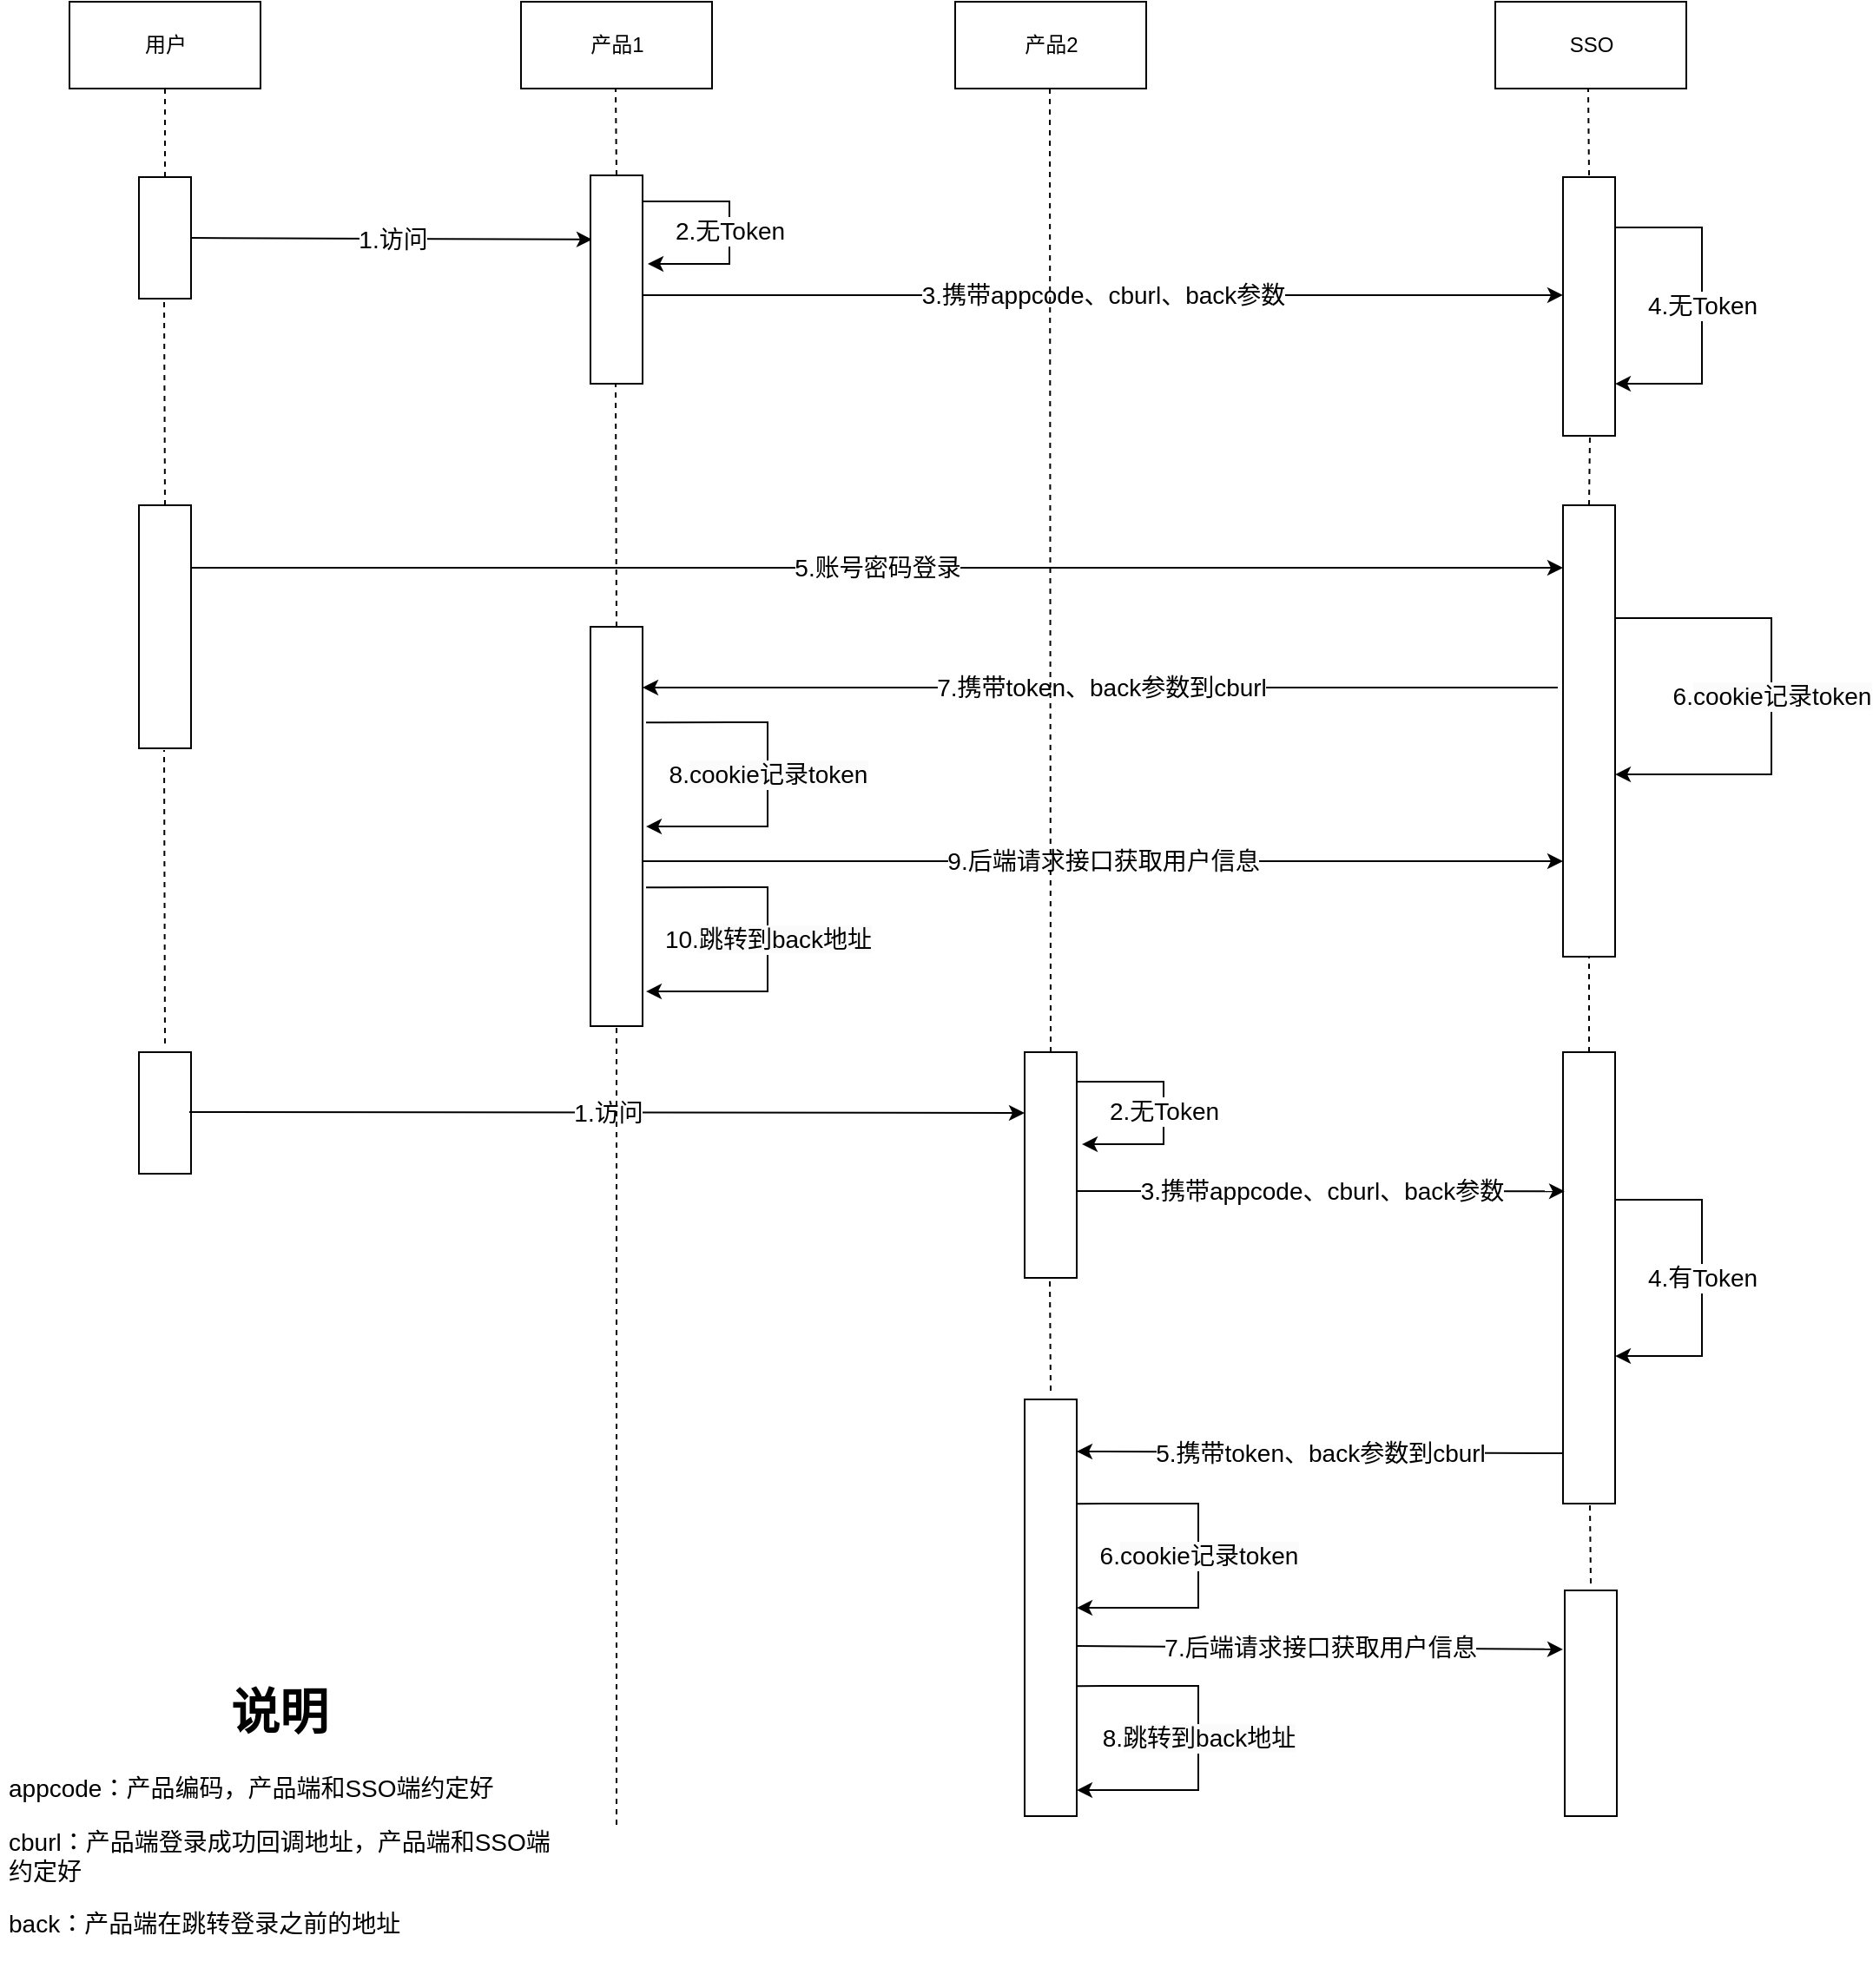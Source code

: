 <mxfile version="20.7.4" type="device"><diagram name="Page-1" id="13e1069c-82ec-6db2-03f1-153e76fe0fe0"><mxGraphModel dx="1434" dy="836" grid="1" gridSize="10" guides="0" tooltips="1" connect="1" arrows="1" fold="1" page="1" pageScale="1" pageWidth="300" pageHeight="300" background="none" math="0" shadow="0"><root><mxCell id="0"/><mxCell id="1" parent="0"/><mxCell id="BJBX-nfhOxkRz0xI571y-1" value="用户" style="html=1;rounded=0;" vertex="1" parent="1"><mxGeometry x="93" y="50" width="110" height="50" as="geometry"/></mxCell><mxCell id="BJBX-nfhOxkRz0xI571y-3" value="SSO" style="html=1;rounded=0;" vertex="1" parent="1"><mxGeometry x="914" y="50" width="110" height="50" as="geometry"/></mxCell><mxCell id="BJBX-nfhOxkRz0xI571y-4" value="产品1" style="html=1;rounded=0;" vertex="1" parent="1"><mxGeometry x="353" y="50" width="110" height="50" as="geometry"/></mxCell><mxCell id="BJBX-nfhOxkRz0xI571y-5" value="产品2" style="html=1;rounded=0;" vertex="1" parent="1"><mxGeometry x="603" y="50" width="110" height="50" as="geometry"/></mxCell><mxCell id="BJBX-nfhOxkRz0xI571y-6" value="" style="rounded=0;whiteSpace=wrap;html=1;" vertex="1" parent="1"><mxGeometry x="133" y="151" width="30" height="70" as="geometry"/></mxCell><mxCell id="BJBX-nfhOxkRz0xI571y-11" value="" style="endArrow=classic;html=1;rounded=0;strokeWidth=1;exitX=1;exitY=0.5;exitDx=0;exitDy=0;entryX=0.033;entryY=0.308;entryDx=0;entryDy=0;entryPerimeter=0;" edge="1" parent="1" source="BJBX-nfhOxkRz0xI571y-6" target="BJBX-nfhOxkRz0xI571y-16"><mxGeometry relative="1" as="geometry"><mxPoint x="203" y="190" as="sourcePoint"/><mxPoint x="333" y="185.1" as="targetPoint"/></mxGeometry></mxCell><mxCell id="BJBX-nfhOxkRz0xI571y-12" value="1.访问" style="edgeLabel;resizable=0;html=1;align=center;verticalAlign=middle;fontSize=14;rounded=0;" connectable="0" vertex="1" parent="BJBX-nfhOxkRz0xI571y-11"><mxGeometry relative="1" as="geometry"/></mxCell><mxCell id="BJBX-nfhOxkRz0xI571y-14" value="" style="endArrow=none;dashed=1;html=1;rounded=0;strokeWidth=1;fontSize=14;entryX=0.5;entryY=1;entryDx=0;entryDy=0;exitX=0.5;exitY=0;exitDx=0;exitDy=0;" edge="1" parent="1" source="BJBX-nfhOxkRz0xI571y-6" target="BJBX-nfhOxkRz0xI571y-1"><mxGeometry width="50" height="50" relative="1" as="geometry"><mxPoint x="143" y="160" as="sourcePoint"/><mxPoint x="193" y="110" as="targetPoint"/></mxGeometry></mxCell><mxCell id="BJBX-nfhOxkRz0xI571y-16" value="" style="rounded=0;whiteSpace=wrap;html=1;" vertex="1" parent="1"><mxGeometry x="393" y="150" width="30" height="120" as="geometry"/></mxCell><mxCell id="BJBX-nfhOxkRz0xI571y-24" value="" style="rounded=0;whiteSpace=wrap;html=1;" vertex="1" parent="1"><mxGeometry x="953" y="151" width="30" height="149" as="geometry"/></mxCell><mxCell id="BJBX-nfhOxkRz0xI571y-25" value="" style="endArrow=classic;html=1;rounded=0;strokeWidth=1;fontSize=14;entryX=0;entryY=0.456;entryDx=0;entryDy=0;entryPerimeter=0;" edge="1" parent="1" target="BJBX-nfhOxkRz0xI571y-24"><mxGeometry relative="1" as="geometry"><mxPoint x="423" y="219" as="sourcePoint"/><mxPoint x="883" y="218.936" as="targetPoint"/></mxGeometry></mxCell><mxCell id="BJBX-nfhOxkRz0xI571y-26" value="3.携带appcode、cburl、back参数" style="edgeLabel;resizable=0;html=1;align=center;verticalAlign=middle;fontSize=14;rounded=0;" connectable="0" vertex="1" parent="BJBX-nfhOxkRz0xI571y-25"><mxGeometry relative="1" as="geometry"/></mxCell><mxCell id="BJBX-nfhOxkRz0xI571y-27" value="" style="endArrow=classic;html=1;rounded=0;strokeWidth=1;fontSize=14;entryX=1;entryY=0.799;entryDx=0;entryDy=0;entryPerimeter=0;" edge="1" parent="1" target="BJBX-nfhOxkRz0xI571y-24"><mxGeometry relative="1" as="geometry"><mxPoint x="983" y="180" as="sourcePoint"/><mxPoint x="1013" y="250" as="targetPoint"/><Array as="points"><mxPoint x="1033" y="180"/><mxPoint x="1033" y="270"/></Array></mxGeometry></mxCell><mxCell id="BJBX-nfhOxkRz0xI571y-28" value="4.无Token" style="edgeLabel;resizable=0;html=1;align=center;verticalAlign=middle;fontSize=14;rounded=0;" connectable="0" vertex="1" parent="BJBX-nfhOxkRz0xI571y-27"><mxGeometry relative="1" as="geometry"/></mxCell><mxCell id="BJBX-nfhOxkRz0xI571y-29" value="" style="rounded=0;whiteSpace=wrap;html=1;" vertex="1" parent="1"><mxGeometry x="133" y="340" width="30" height="140" as="geometry"/></mxCell><mxCell id="BJBX-nfhOxkRz0xI571y-30" value="" style="rounded=0;whiteSpace=wrap;html=1;" vertex="1" parent="1"><mxGeometry x="953" y="340" width="30" height="260" as="geometry"/></mxCell><mxCell id="BJBX-nfhOxkRz0xI571y-31" value="" style="endArrow=classic;html=1;rounded=0;strokeWidth=1;fontSize=14;exitX=1;exitY=0.5;exitDx=0;exitDy=0;" edge="1" parent="1"><mxGeometry relative="1" as="geometry"><mxPoint x="163" y="376" as="sourcePoint"/><mxPoint x="953" y="376" as="targetPoint"/></mxGeometry></mxCell><mxCell id="BJBX-nfhOxkRz0xI571y-32" value="5.账号密码登录" style="edgeLabel;resizable=0;html=1;align=center;verticalAlign=middle;fontSize=14;rounded=0;" connectable="0" vertex="1" parent="BJBX-nfhOxkRz0xI571y-31"><mxGeometry relative="1" as="geometry"/></mxCell><mxCell id="BJBX-nfhOxkRz0xI571y-33" value="" style="endArrow=classic;html=1;rounded=0;strokeWidth=1;fontSize=14;" edge="1" parent="1"><mxGeometry relative="1" as="geometry"><mxPoint x="950" y="445" as="sourcePoint"/><mxPoint x="423" y="445" as="targetPoint"/></mxGeometry></mxCell><mxCell id="BJBX-nfhOxkRz0xI571y-34" value="7.携带token、back参数到cburl" style="edgeLabel;resizable=0;html=1;align=center;verticalAlign=middle;fontSize=14;rounded=0;" connectable="0" vertex="1" parent="BJBX-nfhOxkRz0xI571y-33"><mxGeometry relative="1" as="geometry"/></mxCell><mxCell id="BJBX-nfhOxkRz0xI571y-36" value="" style="rounded=0;whiteSpace=wrap;html=1;" vertex="1" parent="1"><mxGeometry x="393" y="410" width="30" height="230" as="geometry"/></mxCell><mxCell id="BJBX-nfhOxkRz0xI571y-37" value="" style="endArrow=classic;html=1;rounded=0;strokeWidth=1;fontSize=14;" edge="1" parent="1"><mxGeometry relative="1" as="geometry"><mxPoint x="423" y="545" as="sourcePoint"/><mxPoint x="953" y="545" as="targetPoint"/></mxGeometry></mxCell><mxCell id="BJBX-nfhOxkRz0xI571y-38" value="9.后端请求接口获取用户信息" style="edgeLabel;resizable=0;html=1;align=center;verticalAlign=middle;fontSize=14;rounded=0;" connectable="0" vertex="1" parent="BJBX-nfhOxkRz0xI571y-37"><mxGeometry relative="1" as="geometry"/></mxCell><mxCell id="BJBX-nfhOxkRz0xI571y-41" value="" style="rounded=0;whiteSpace=wrap;html=1;" vertex="1" parent="1"><mxGeometry x="643" y="655" width="30" height="130" as="geometry"/></mxCell><mxCell id="BJBX-nfhOxkRz0xI571y-42" value="" style="rounded=0;whiteSpace=wrap;html=1;" vertex="1" parent="1"><mxGeometry x="133" y="655" width="30" height="70" as="geometry"/></mxCell><mxCell id="BJBX-nfhOxkRz0xI571y-43" value="" style="endArrow=classic;html=1;rounded=0;strokeWidth=1;exitX=1;exitY=0.5;exitDx=0;exitDy=0;" edge="1" parent="1"><mxGeometry relative="1" as="geometry"><mxPoint x="162.01" y="689.5" as="sourcePoint"/><mxPoint x="643" y="690" as="targetPoint"/></mxGeometry></mxCell><mxCell id="BJBX-nfhOxkRz0xI571y-44" value="1.访问" style="edgeLabel;resizable=0;html=1;align=center;verticalAlign=middle;fontSize=14;rounded=0;" connectable="0" vertex="1" parent="BJBX-nfhOxkRz0xI571y-43"><mxGeometry relative="1" as="geometry"/></mxCell><mxCell id="BJBX-nfhOxkRz0xI571y-45" value="" style="rounded=0;whiteSpace=wrap;html=1;" vertex="1" parent="1"><mxGeometry x="953" y="655" width="30" height="260" as="geometry"/></mxCell><mxCell id="BJBX-nfhOxkRz0xI571y-46" value="" style="endArrow=classic;html=1;rounded=0;strokeWidth=1;fontSize=14;entryX=0.033;entryY=0.308;entryDx=0;entryDy=0;entryPerimeter=0;" edge="1" parent="1" target="BJBX-nfhOxkRz0xI571y-45"><mxGeometry relative="1" as="geometry"><mxPoint x="673" y="735" as="sourcePoint"/><mxPoint x="883" y="735" as="targetPoint"/></mxGeometry></mxCell><mxCell id="BJBX-nfhOxkRz0xI571y-47" value="3.携带appcode、cburl、back参数" style="edgeLabel;resizable=0;html=1;align=center;verticalAlign=middle;fontSize=14;rounded=0;" connectable="0" vertex="1" parent="BJBX-nfhOxkRz0xI571y-46"><mxGeometry relative="1" as="geometry"/></mxCell><mxCell id="BJBX-nfhOxkRz0xI571y-49" value="" style="endArrow=classic;html=1;rounded=0;strokeWidth=1;fontSize=14;entryX=1;entryY=0.799;entryDx=0;entryDy=0;entryPerimeter=0;" edge="1" parent="1"><mxGeometry relative="1" as="geometry"><mxPoint x="983" y="739.97" as="sourcePoint"/><mxPoint x="983" y="830.021" as="targetPoint"/><Array as="points"><mxPoint x="1033" y="739.97"/><mxPoint x="1033" y="829.97"/></Array></mxGeometry></mxCell><mxCell id="BJBX-nfhOxkRz0xI571y-50" value="4.有Token" style="edgeLabel;resizable=0;html=1;align=center;verticalAlign=middle;fontSize=14;rounded=0;" connectable="0" vertex="1" parent="BJBX-nfhOxkRz0xI571y-49"><mxGeometry relative="1" as="geometry"/></mxCell><mxCell id="BJBX-nfhOxkRz0xI571y-51" value="" style="endArrow=classic;html=1;rounded=0;strokeWidth=1;fontSize=14;exitX=0;exitY=0.5;exitDx=0;exitDy=0;" edge="1" parent="1"><mxGeometry relative="1" as="geometry"><mxPoint x="953" y="886" as="sourcePoint"/><mxPoint x="673" y="885" as="targetPoint"/></mxGeometry></mxCell><mxCell id="BJBX-nfhOxkRz0xI571y-52" value="5.携带token、back参数到cburl" style="edgeLabel;resizable=0;html=1;align=center;verticalAlign=middle;fontSize=14;rounded=0;" connectable="0" vertex="1" parent="BJBX-nfhOxkRz0xI571y-51"><mxGeometry relative="1" as="geometry"/></mxCell><mxCell id="BJBX-nfhOxkRz0xI571y-54" value="" style="endArrow=classic;html=1;rounded=0;strokeWidth=1;fontSize=14;entryX=0;entryY=0.923;entryDx=0;entryDy=0;entryPerimeter=0;" edge="1" parent="1"><mxGeometry relative="1" as="geometry"><mxPoint x="673" y="997" as="sourcePoint"/><mxPoint x="953" y="998.98" as="targetPoint"/></mxGeometry></mxCell><mxCell id="BJBX-nfhOxkRz0xI571y-55" value="7.后端请求接口获取用户信息" style="edgeLabel;resizable=0;html=1;align=center;verticalAlign=middle;fontSize=14;rounded=0;" connectable="0" vertex="1" parent="BJBX-nfhOxkRz0xI571y-54"><mxGeometry relative="1" as="geometry"/></mxCell><mxCell id="BJBX-nfhOxkRz0xI571y-56" value="" style="endArrow=none;dashed=1;html=1;rounded=0;strokeWidth=1;fontSize=14;entryX=0.5;entryY=1;entryDx=0;entryDy=0;exitX=0.5;exitY=0;exitDx=0;exitDy=0;" edge="1" parent="1" source="BJBX-nfhOxkRz0xI571y-29"><mxGeometry x="-1" y="109" width="50" height="50" relative="1" as="geometry"><mxPoint x="147.5" y="272" as="sourcePoint"/><mxPoint x="147.5" y="221" as="targetPoint"/><mxPoint x="104" y="109" as="offset"/></mxGeometry></mxCell><mxCell id="BJBX-nfhOxkRz0xI571y-57" value="" style="endArrow=none;dashed=1;html=1;rounded=0;strokeWidth=1;fontSize=14;entryX=0.5;entryY=1;entryDx=0;entryDy=0;" edge="1" parent="1"><mxGeometry x="-1" y="109" width="50" height="50" relative="1" as="geometry"><mxPoint x="148" y="650" as="sourcePoint"/><mxPoint x="147.5" y="481" as="targetPoint"/><mxPoint x="104" y="109" as="offset"/></mxGeometry></mxCell><mxCell id="BJBX-nfhOxkRz0xI571y-58" value="" style="endArrow=none;dashed=1;html=1;rounded=0;strokeWidth=1;fontSize=14;entryX=0.5;entryY=1;entryDx=0;entryDy=0;" edge="1" parent="1"><mxGeometry x="-1" y="109" width="50" height="50" relative="1" as="geometry"><mxPoint x="408" y="150" as="sourcePoint"/><mxPoint x="407.5" y="100" as="targetPoint"/><mxPoint x="104" y="109" as="offset"/></mxGeometry></mxCell><mxCell id="BJBX-nfhOxkRz0xI571y-59" value="" style="endArrow=none;dashed=1;html=1;rounded=0;strokeWidth=1;fontSize=14;entryX=0.5;entryY=1;entryDx=0;entryDy=0;exitX=0.5;exitY=0;exitDx=0;exitDy=0;" edge="1" parent="1" source="BJBX-nfhOxkRz0xI571y-36"><mxGeometry x="-1" y="109" width="50" height="50" relative="1" as="geometry"><mxPoint x="408" y="389" as="sourcePoint"/><mxPoint x="407.5" y="270" as="targetPoint"/><mxPoint x="104" y="109" as="offset"/></mxGeometry></mxCell><mxCell id="BJBX-nfhOxkRz0xI571y-60" value="" style="endArrow=none;dashed=1;html=1;rounded=0;strokeWidth=1;fontSize=14;entryX=0.5;entryY=1;entryDx=0;entryDy=0;exitX=0.5;exitY=0;exitDx=0;exitDy=0;" edge="1" parent="1" source="BJBX-nfhOxkRz0xI571y-41"><mxGeometry x="-1" y="109" width="50" height="50" relative="1" as="geometry"><mxPoint x="658" y="219" as="sourcePoint"/><mxPoint x="657.5" y="100" as="targetPoint"/><mxPoint x="104" y="109" as="offset"/></mxGeometry></mxCell><mxCell id="BJBX-nfhOxkRz0xI571y-61" value="" style="endArrow=none;dashed=1;html=1;rounded=0;strokeWidth=1;fontSize=14;entryX=0.5;entryY=1;entryDx=0;entryDy=0;" edge="1" parent="1"><mxGeometry x="-1" y="109" width="50" height="50" relative="1" as="geometry"><mxPoint x="968" y="150" as="sourcePoint"/><mxPoint x="967.5" y="100" as="targetPoint"/><mxPoint x="104" y="109" as="offset"/></mxGeometry></mxCell><mxCell id="BJBX-nfhOxkRz0xI571y-62" value="" style="endArrow=none;dashed=1;html=1;rounded=0;strokeWidth=1;fontSize=14;entryX=0.5;entryY=1;entryDx=0;entryDy=0;exitX=0.5;exitY=0;exitDx=0;exitDy=0;" edge="1" parent="1" source="BJBX-nfhOxkRz0xI571y-30"><mxGeometry x="-1" y="109" width="50" height="50" relative="1" as="geometry"><mxPoint x="969" y="330" as="sourcePoint"/><mxPoint x="968.5" y="300" as="targetPoint"/><mxPoint x="104" y="109" as="offset"/></mxGeometry></mxCell><mxCell id="BJBX-nfhOxkRz0xI571y-63" value="" style="endArrow=none;dashed=1;html=1;rounded=0;strokeWidth=1;fontSize=14;entryX=0.5;entryY=1;entryDx=0;entryDy=0;exitX=0.5;exitY=0;exitDx=0;exitDy=0;" edge="1" parent="1" source="BJBX-nfhOxkRz0xI571y-45" target="BJBX-nfhOxkRz0xI571y-30"><mxGeometry x="-1" y="109" width="50" height="50" relative="1" as="geometry"><mxPoint x="969" y="580" as="sourcePoint"/><mxPoint x="969" y="570" as="targetPoint"/><mxPoint x="104" y="109" as="offset"/></mxGeometry></mxCell><mxCell id="BJBX-nfhOxkRz0xI571y-64" value="" style="endArrow=classic;html=1;rounded=0;strokeWidth=1;fontSize=14;entryX=1;entryY=0.799;entryDx=0;entryDy=0;entryPerimeter=0;" edge="1" parent="1"><mxGeometry relative="1" as="geometry"><mxPoint x="983" y="404.97" as="sourcePoint"/><mxPoint x="983" y="495.021" as="targetPoint"/><Array as="points"><mxPoint x="1073" y="405"/><mxPoint x="1073" y="495"/></Array></mxGeometry></mxCell><mxCell id="BJBX-nfhOxkRz0xI571y-65" value="6.&lt;span style=&quot;background-color: rgb(251, 251, 251);&quot;&gt;cookie记录token&lt;/span&gt;" style="edgeLabel;resizable=0;html=1;align=center;verticalAlign=middle;fontSize=14;rounded=0;" connectable="0" vertex="1" parent="BJBX-nfhOxkRz0xI571y-64"><mxGeometry relative="1" as="geometry"/></mxCell><mxCell id="BJBX-nfhOxkRz0xI571y-70" value="" style="endArrow=classic;html=1;rounded=0;strokeWidth=1;fontSize=14;entryX=1.1;entryY=0.425;entryDx=0;entryDy=0;entryPerimeter=0;" edge="1" parent="1" target="BJBX-nfhOxkRz0xI571y-16"><mxGeometry relative="1" as="geometry"><mxPoint x="423" y="164.97" as="sourcePoint"/><mxPoint x="423" y="255.021" as="targetPoint"/><Array as="points"><mxPoint x="473" y="164.97"/><mxPoint x="473" y="201"/></Array></mxGeometry></mxCell><mxCell id="BJBX-nfhOxkRz0xI571y-71" value="2.无Token" style="edgeLabel;resizable=0;html=1;align=center;verticalAlign=middle;fontSize=14;rounded=0;" connectable="0" vertex="1" parent="BJBX-nfhOxkRz0xI571y-70"><mxGeometry relative="1" as="geometry"/></mxCell><mxCell id="BJBX-nfhOxkRz0xI571y-72" value="" style="endArrow=classic;html=1;rounded=0;strokeWidth=1;fontSize=14;entryX=1.1;entryY=0.425;entryDx=0;entryDy=0;entryPerimeter=0;" edge="1" parent="1"><mxGeometry relative="1" as="geometry"><mxPoint x="673" y="671.98" as="sourcePoint"/><mxPoint x="676" y="708.01" as="targetPoint"/><Array as="points"><mxPoint x="723" y="671.98"/><mxPoint x="723" y="708.01"/></Array></mxGeometry></mxCell><mxCell id="BJBX-nfhOxkRz0xI571y-73" value="2.无Token" style="edgeLabel;resizable=0;html=1;align=center;verticalAlign=middle;fontSize=14;rounded=0;" connectable="0" vertex="1" parent="BJBX-nfhOxkRz0xI571y-72"><mxGeometry relative="1" as="geometry"/></mxCell><mxCell id="BJBX-nfhOxkRz0xI571y-74" value="" style="endArrow=classic;html=1;rounded=0;strokeWidth=1;fontSize=14;entryX=1;entryY=0.799;entryDx=0;entryDy=0;entryPerimeter=0;exitX=1;exitY=0.313;exitDx=0;exitDy=0;exitPerimeter=0;" edge="1" parent="1"><mxGeometry x="0.301" y="100" relative="1" as="geometry"><mxPoint x="673" y="915.08" as="sourcePoint"/><mxPoint x="673" y="975.051" as="targetPoint"/><Array as="points"><mxPoint x="723" y="915"/><mxPoint x="743" y="915"/><mxPoint x="743" y="975"/></Array><mxPoint as="offset"/></mxGeometry></mxCell><mxCell id="BJBX-nfhOxkRz0xI571y-75" value="6.&lt;span style=&quot;background-color: rgb(251, 251, 251);&quot;&gt;cookie记录token&lt;/span&gt;" style="edgeLabel;resizable=0;html=1;align=center;verticalAlign=middle;fontSize=14;rounded=0;" connectable="0" vertex="1" parent="BJBX-nfhOxkRz0xI571y-74"><mxGeometry relative="1" as="geometry"/></mxCell><mxCell id="BJBX-nfhOxkRz0xI571y-76" value="" style="endArrow=none;dashed=1;html=1;rounded=0;strokeWidth=1;fontSize=14;entryX=0.5;entryY=1;entryDx=0;entryDy=0;" edge="1" parent="1" target="BJBX-nfhOxkRz0xI571y-36"><mxGeometry x="-1" y="109" width="50" height="50" relative="1" as="geometry"><mxPoint x="408" y="1100" as="sourcePoint"/><mxPoint x="407.5" y="570" as="targetPoint"/><mxPoint x="104" y="109" as="offset"/></mxGeometry></mxCell><mxCell id="BJBX-nfhOxkRz0xI571y-77" value="&lt;h1 style=&quot;text-align: center;&quot;&gt;说明&lt;/h1&gt;&lt;p&gt;appcode：产品编码，产品端和SSO端约定好&lt;/p&gt;&lt;p&gt;cburl：产品端登录成功回调地址，产品端和SSO端约定好&lt;/p&gt;&lt;p&gt;back：产品端在跳转登录之前的地址&lt;/p&gt;" style="text;html=1;strokeColor=none;fillColor=none;spacing=5;spacingTop=-20;whiteSpace=wrap;overflow=hidden;rounded=0;fontSize=14;" vertex="1" parent="1"><mxGeometry x="53" y="1010" width="320" height="183" as="geometry"/></mxCell><mxCell id="BJBX-nfhOxkRz0xI571y-78" value="" style="rounded=0;whiteSpace=wrap;html=1;" vertex="1" parent="1"><mxGeometry x="643" y="855" width="30" height="240" as="geometry"/></mxCell><mxCell id="BJBX-nfhOxkRz0xI571y-79" value="" style="rounded=0;whiteSpace=wrap;html=1;" vertex="1" parent="1"><mxGeometry x="954" y="965" width="30" height="130" as="geometry"/></mxCell><mxCell id="BJBX-nfhOxkRz0xI571y-80" value="" style="endArrow=classic;html=1;rounded=0;strokeWidth=1;fontSize=14;entryX=1;entryY=0.799;entryDx=0;entryDy=0;entryPerimeter=0;exitX=1;exitY=0.313;exitDx=0;exitDy=0;exitPerimeter=0;" edge="1" parent="1"><mxGeometry x="0.301" y="100" relative="1" as="geometry"><mxPoint x="673" y="1020.08" as="sourcePoint"/><mxPoint x="673" y="1080.051" as="targetPoint"/><Array as="points"><mxPoint x="723" y="1020"/><mxPoint x="743" y="1020"/><mxPoint x="743" y="1080"/></Array><mxPoint as="offset"/></mxGeometry></mxCell><mxCell id="BJBX-nfhOxkRz0xI571y-81" value="8.&lt;span style=&quot;background-color: rgb(251, 251, 251);&quot;&gt;跳转到back地址&lt;/span&gt;" style="edgeLabel;resizable=0;html=1;align=center;verticalAlign=middle;fontSize=14;rounded=0;" connectable="0" vertex="1" parent="BJBX-nfhOxkRz0xI571y-80"><mxGeometry relative="1" as="geometry"/></mxCell><mxCell id="BJBX-nfhOxkRz0xI571y-82" value="" style="endArrow=classic;html=1;rounded=0;strokeWidth=1;fontSize=14;entryX=1;entryY=0.799;entryDx=0;entryDy=0;entryPerimeter=0;exitX=1;exitY=0.313;exitDx=0;exitDy=0;exitPerimeter=0;" edge="1" parent="1"><mxGeometry x="0.301" y="100" relative="1" as="geometry"><mxPoint x="425" y="560.08" as="sourcePoint"/><mxPoint x="425" y="620.051" as="targetPoint"/><Array as="points"><mxPoint x="475" y="560"/><mxPoint x="495" y="560"/><mxPoint x="495" y="620"/></Array><mxPoint as="offset"/></mxGeometry></mxCell><mxCell id="BJBX-nfhOxkRz0xI571y-83" value="10.&lt;span style=&quot;background-color: rgb(251, 251, 251);&quot;&gt;跳转到back地址&lt;/span&gt;" style="edgeLabel;resizable=0;html=1;align=center;verticalAlign=middle;fontSize=14;rounded=0;" connectable="0" vertex="1" parent="BJBX-nfhOxkRz0xI571y-82"><mxGeometry relative="1" as="geometry"/></mxCell><mxCell id="BJBX-nfhOxkRz0xI571y-84" value="" style="endArrow=classic;html=1;rounded=0;strokeWidth=1;fontSize=14;entryX=1;entryY=0.799;entryDx=0;entryDy=0;entryPerimeter=0;exitX=1;exitY=0.313;exitDx=0;exitDy=0;exitPerimeter=0;" edge="1" parent="1"><mxGeometry x="0.301" y="100" relative="1" as="geometry"><mxPoint x="425" y="465.08" as="sourcePoint"/><mxPoint x="425" y="525.051" as="targetPoint"/><Array as="points"><mxPoint x="475" y="465"/><mxPoint x="495" y="465"/><mxPoint x="495" y="525"/></Array><mxPoint as="offset"/></mxGeometry></mxCell><mxCell id="BJBX-nfhOxkRz0xI571y-85" value="8.&lt;span style=&quot;background-color: rgb(251, 251, 251);&quot;&gt;cookie记录token&lt;/span&gt;" style="edgeLabel;resizable=0;html=1;align=center;verticalAlign=middle;fontSize=14;rounded=0;" connectable="0" vertex="1" parent="BJBX-nfhOxkRz0xI571y-84"><mxGeometry relative="1" as="geometry"/></mxCell><mxCell id="BJBX-nfhOxkRz0xI571y-86" value="" style="endArrow=none;dashed=1;html=1;rounded=0;strokeWidth=1;fontSize=14;entryX=0.5;entryY=1;entryDx=0;entryDy=0;" edge="1" parent="1"><mxGeometry x="-1" y="109" width="50" height="50" relative="1" as="geometry"><mxPoint x="658" y="850" as="sourcePoint"/><mxPoint x="657.5" y="785" as="targetPoint"/><mxPoint x="104" y="109" as="offset"/></mxGeometry></mxCell><mxCell id="BJBX-nfhOxkRz0xI571y-87" value="" style="endArrow=none;dashed=1;html=1;rounded=0;strokeWidth=1;fontSize=14;entryX=0.5;entryY=1;entryDx=0;entryDy=0;" edge="1" parent="1"><mxGeometry x="-1" y="109" width="50" height="50" relative="1" as="geometry"><mxPoint x="969" y="961" as="sourcePoint"/><mxPoint x="968.5" y="916" as="targetPoint"/><mxPoint x="104" y="109" as="offset"/></mxGeometry></mxCell></root></mxGraphModel></diagram></mxfile>